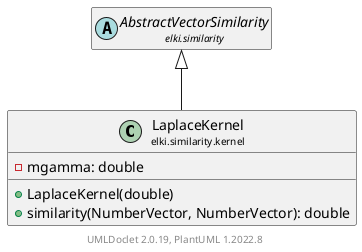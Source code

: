 @startuml
    remove .*\.(Instance|Par|Parameterizer|Factory)$
    set namespaceSeparator none
    hide empty fields
    hide empty methods

    class "<size:14>LaplaceKernel\n<size:10>elki.similarity.kernel" as elki.similarity.kernel.LaplaceKernel [[LaplaceKernel.html]] {
        -mgamma: double
        +LaplaceKernel(double)
        +similarity(NumberVector, NumberVector): double
    }

    abstract class "<size:14>AbstractVectorSimilarity\n<size:10>elki.similarity" as elki.similarity.AbstractVectorSimilarity [[../AbstractVectorSimilarity.html]]
    class "<size:14>LaplaceKernel.Par\n<size:10>elki.similarity.kernel" as elki.similarity.kernel.LaplaceKernel.Par [[LaplaceKernel.Par.html]]

    elki.similarity.AbstractVectorSimilarity <|-- elki.similarity.kernel.LaplaceKernel
    elki.similarity.kernel.LaplaceKernel +-- elki.similarity.kernel.LaplaceKernel.Par

    center footer UMLDoclet 2.0.19, PlantUML 1.2022.8
@enduml
